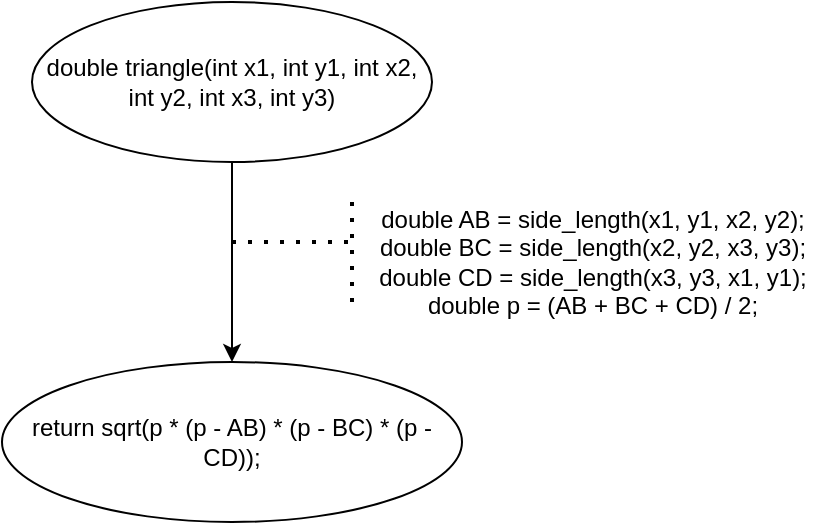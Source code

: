 <mxfile version="13.9.9" type="device"><diagram id="zHamPdDtEWKaBxURRssM" name="Страница 1"><mxGraphModel dx="852" dy="504" grid="1" gridSize="10" guides="1" tooltips="1" connect="1" arrows="1" fold="1" page="1" pageScale="1" pageWidth="827" pageHeight="1169" math="0" shadow="0"><root><mxCell id="0"/><mxCell id="1" parent="0"/><mxCell id="UEAGgI05KkkS6xYiAXzT-2" style="edgeStyle=orthogonalEdgeStyle;rounded=0;orthogonalLoop=1;jettySize=auto;html=1;" edge="1" parent="1" source="UEAGgI05KkkS6xYiAXzT-1"><mxGeometry relative="1" as="geometry"><mxPoint x="410" y="210" as="targetPoint"/></mxGeometry></mxCell><mxCell id="UEAGgI05KkkS6xYiAXzT-1" value="double triangle(int x1, int y1, int x2, int y2, int x3, int y3)" style="ellipse;whiteSpace=wrap;html=1;" vertex="1" parent="1"><mxGeometry x="310" y="30" width="200" height="80" as="geometry"/></mxCell><mxCell id="UEAGgI05KkkS6xYiAXzT-3" value="" style="endArrow=none;dashed=1;html=1;dashPattern=1 3;strokeWidth=2;" edge="1" parent="1"><mxGeometry width="50" height="50" relative="1" as="geometry"><mxPoint x="410" y="150" as="sourcePoint"/><mxPoint x="470" y="150" as="targetPoint"/></mxGeometry></mxCell><mxCell id="UEAGgI05KkkS6xYiAXzT-4" value="" style="endArrow=none;dashed=1;html=1;dashPattern=1 3;strokeWidth=2;" edge="1" parent="1"><mxGeometry width="50" height="50" relative="1" as="geometry"><mxPoint x="470" y="180" as="sourcePoint"/><mxPoint x="470" y="130" as="targetPoint"/></mxGeometry></mxCell><mxCell id="UEAGgI05KkkS6xYiAXzT-5" value="&lt;div&gt;double AB = side_length(x1, y1, x2, y2);&lt;/div&gt;&lt;div&gt;double BC = side_length(x2, y2, x3, y3);&lt;/div&gt;&lt;div&gt;double CD = side_length(x3, y3, x1, y1);&lt;/div&gt;&lt;div&gt;double p = (AB + BC + CD) / 2;&lt;/div&gt;" style="text;html=1;align=center;verticalAlign=middle;resizable=0;points=[];autosize=1;" vertex="1" parent="1"><mxGeometry x="475" y="130" width="230" height="60" as="geometry"/></mxCell><mxCell id="UEAGgI05KkkS6xYiAXzT-6" value="return sqrt(p * (p - AB) * (p - BC) * (p - CD));" style="ellipse;whiteSpace=wrap;html=1;" vertex="1" parent="1"><mxGeometry x="295" y="210" width="230" height="80" as="geometry"/></mxCell></root></mxGraphModel></diagram></mxfile>